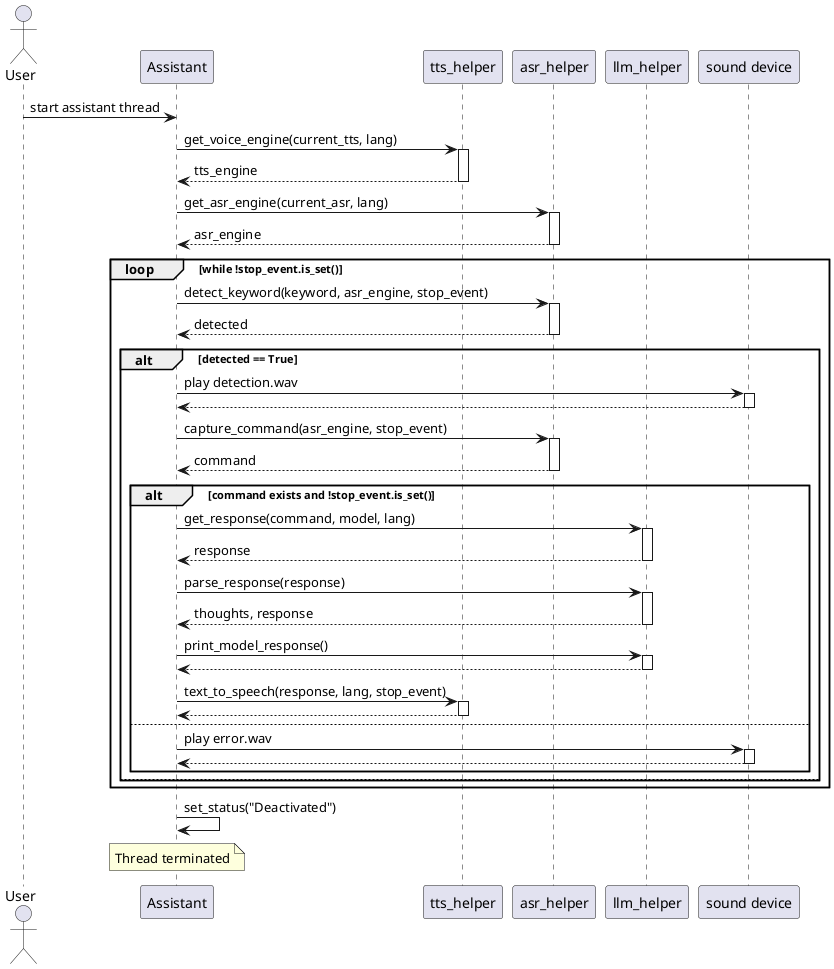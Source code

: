 @startuml
actor User
participant "Assistant" as assistant
participant "tts_helper" as tts
participant "asr_helper" as asr
participant "llm_helper" as llm
participant "sound device" as sound

User -> assistant : start assistant thread

assistant -> tts : get_voice_engine(current_tts, lang)
activate tts
tts --> assistant : tts_engine
deactivate tts

assistant -> asr : get_asr_engine(current_asr, lang)
activate asr
asr --> assistant : asr_engine
deactivate asr

loop while !stop_event.is_set()
    assistant -> asr : detect_keyword(keyword, asr_engine, stop_event)
    activate asr
    asr --> assistant : detected
    deactivate asr
    
    alt detected == True
        assistant -> sound : play detection.wav
        activate sound
        sound --> assistant
        deactivate sound
        
        assistant -> asr : capture_command(asr_engine, stop_event)
        activate asr
        asr --> assistant : command
        deactivate asr
        
        alt command exists and !stop_event.is_set()
            assistant -> llm : get_response(command, model, lang)
            activate llm
            llm --> assistant : response
            deactivate llm
            
            assistant -> llm : parse_response(response)
            activate llm
            llm --> assistant : thoughts, response
            deactivate llm
            
            assistant -> llm : print_model_response()
            activate llm
            llm --> assistant
            deactivate llm
            
            assistant -> tts : text_to_speech(response, lang, stop_event)
            activate tts
            tts --> assistant
            deactivate tts
        else
            assistant -> sound : play error.wav
            activate sound
            sound --> assistant
            deactivate sound
        end
    else
        note right: Keyword not detected
    end
end

assistant -> assistant : set_status("Deactivated")
note over assistant: Thread terminated
@enduml